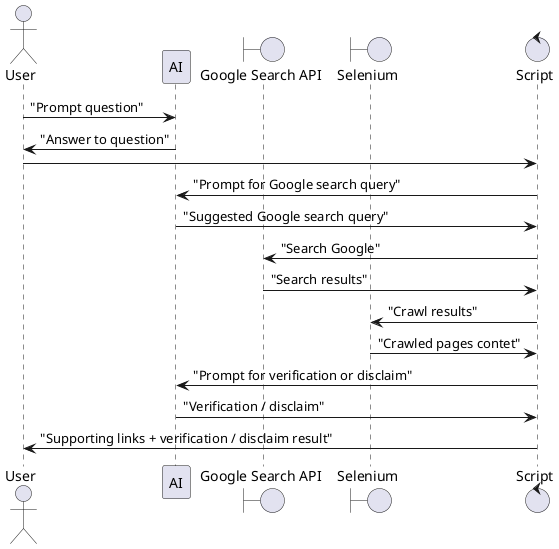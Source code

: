 @startuml
actor       User       as user
participant AI      as ai
boundary    "Google Search API"   as google_search_api
boundary    "Selenium"    as selenium
control    "Script"   as script

user -> ai:  "Prompt question"
ai -> user: "Answer to question"
user -> script
script -> ai:  "Prompt for Google search query"
ai -> script:  "Suggested Google search query"
script -> google_search_api:  "Search Google"
google_search_api -> script:  "Search results"
script -> selenium:   "Crawl results"
selenium -> script:   "Crawled pages contet"
script -> ai:  "Prompt for verification or disclaim"
ai -> script:  "Verification / disclaim"
script -> user:   "Supporting links + verification / disclaim result" 
@enduml